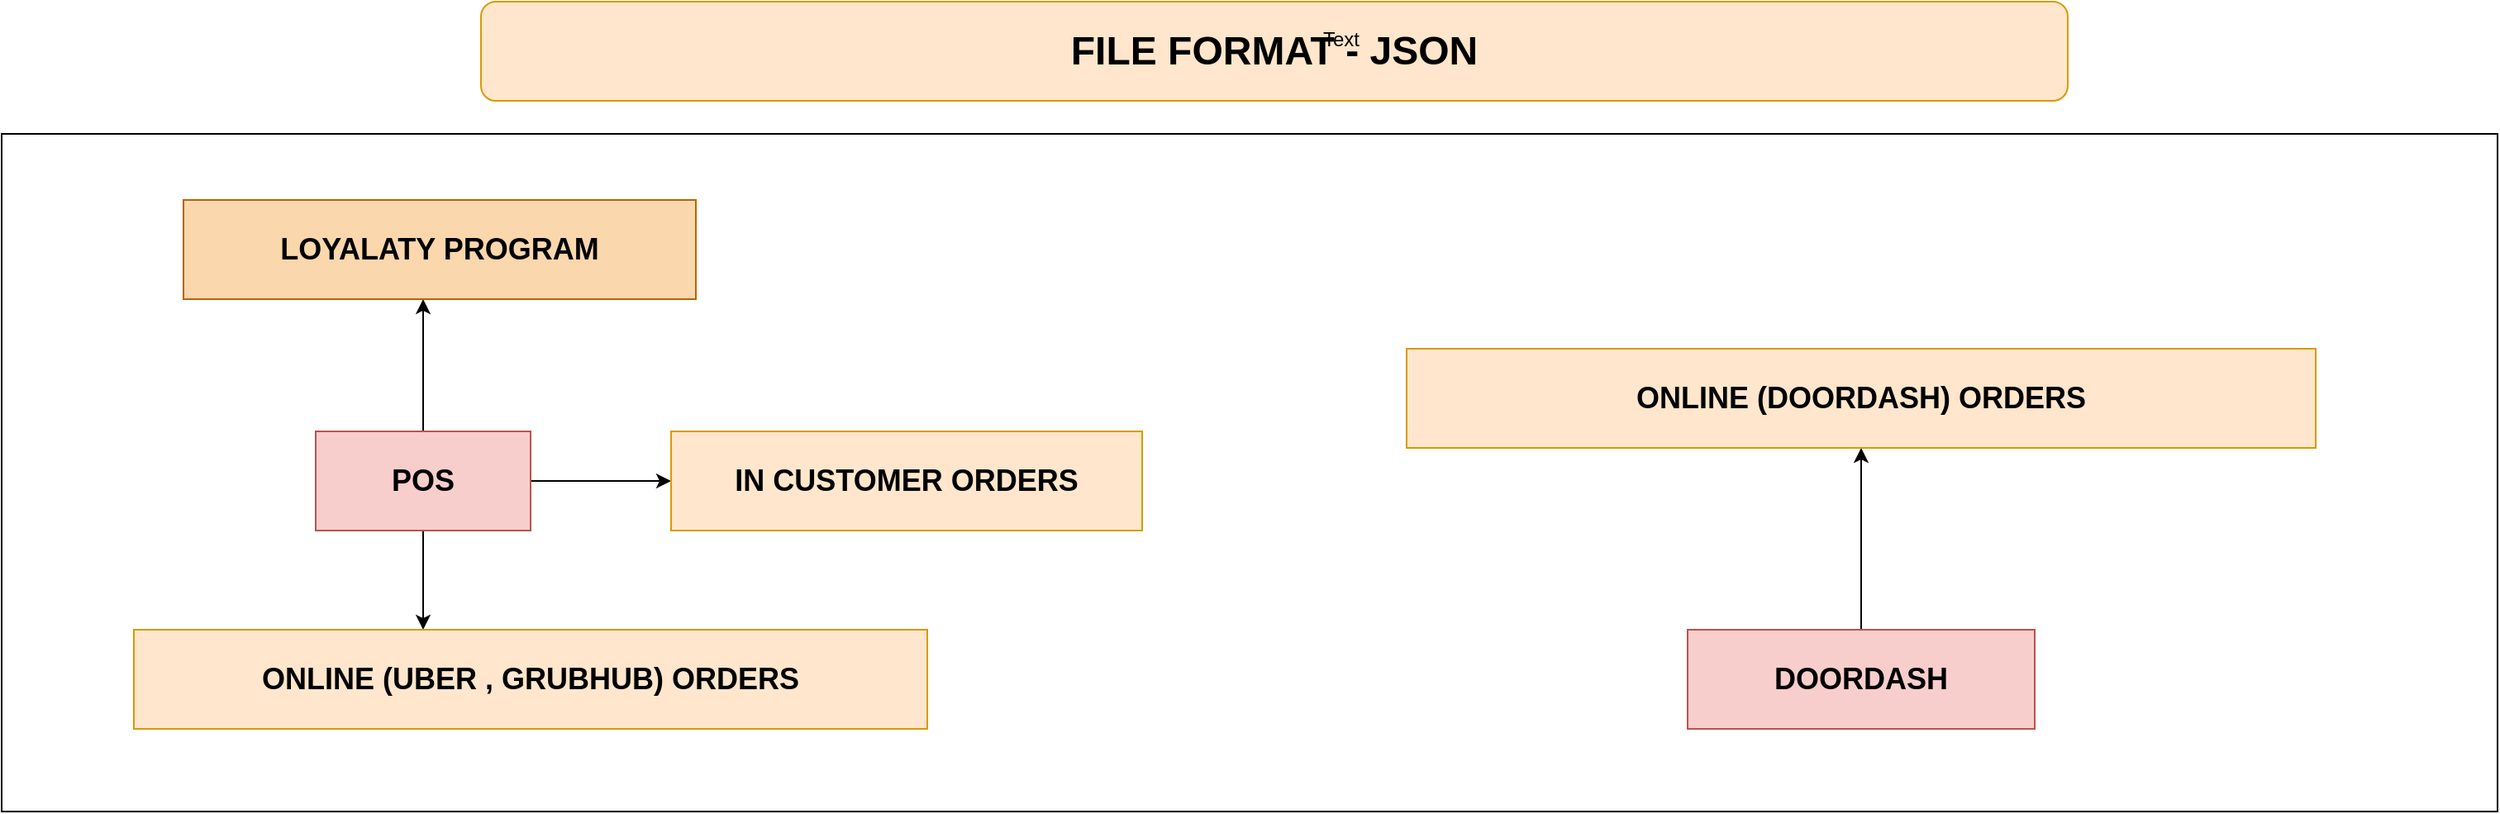 <mxfile version="26.1.0" pages="5">
  <diagram name="Point-of-Sale_SOURCE_S" id="DBf8BUJnOoRHlGhux9IC">
    <mxGraphModel dx="2899" dy="1103" grid="1" gridSize="10" guides="1" tooltips="1" connect="1" arrows="1" fold="1" page="1" pageScale="1" pageWidth="850" pageHeight="1100" math="0" shadow="0">
      <root>
        <mxCell id="0" />
        <mxCell id="1" parent="0" />
        <mxCell id="G0ueZ9c-5CWQi9ewSA1V-3" value="&lt;h1&gt;&lt;br&gt;&lt;/h1&gt;" style="rounded=0;whiteSpace=wrap;html=1;align=center;" vertex="1" parent="1">
          <mxGeometry x="-60" y="170" width="1510" height="410" as="geometry" />
        </mxCell>
        <mxCell id="G0ueZ9c-5CWQi9ewSA1V-28" value="" style="edgeStyle=orthogonalEdgeStyle;rounded=0;orthogonalLoop=1;jettySize=auto;html=1;" edge="1" parent="1" source="G0ueZ9c-5CWQi9ewSA1V-6" target="G0ueZ9c-5CWQi9ewSA1V-27">
          <mxGeometry relative="1" as="geometry">
            <Array as="points">
              <mxPoint x="200" y="350" />
              <mxPoint x="200" y="350" />
            </Array>
          </mxGeometry>
        </mxCell>
        <mxCell id="G0ueZ9c-5CWQi9ewSA1V-30" value="" style="edgeStyle=orthogonalEdgeStyle;rounded=0;orthogonalLoop=1;jettySize=auto;html=1;" edge="1" parent="1" source="G0ueZ9c-5CWQi9ewSA1V-6" target="G0ueZ9c-5CWQi9ewSA1V-29">
          <mxGeometry relative="1" as="geometry" />
        </mxCell>
        <mxCell id="G0ueZ9c-5CWQi9ewSA1V-32" value="" style="edgeStyle=orthogonalEdgeStyle;rounded=0;orthogonalLoop=1;jettySize=auto;html=1;" edge="1" parent="1" source="G0ueZ9c-5CWQi9ewSA1V-6" target="G0ueZ9c-5CWQi9ewSA1V-31">
          <mxGeometry relative="1" as="geometry">
            <Array as="points">
              <mxPoint x="195" y="490" />
              <mxPoint x="195" y="490" />
            </Array>
          </mxGeometry>
        </mxCell>
        <mxCell id="G0ueZ9c-5CWQi9ewSA1V-6" value="&lt;h2&gt;&lt;span style=&quot;font-style: normal;&quot;&gt;POS&lt;/span&gt;&lt;/h2&gt;" style="text;strokeColor=#b85450;align=center;fillColor=#f8cecc;html=1;verticalAlign=middle;whiteSpace=wrap;rounded=0;fontStyle=2" vertex="1" parent="1">
          <mxGeometry x="130" y="350" width="130" height="60" as="geometry" />
        </mxCell>
        <mxCell id="G0ueZ9c-5CWQi9ewSA1V-12" value="&lt;h1&gt;&lt;span style=&quot;font-weight: 400;&quot;&gt;&lt;i&gt;&lt;br&gt;&lt;/i&gt;&lt;/span&gt;&lt;/h1&gt;" style="text;strokeColor=none;align=center;fillColor=none;html=1;verticalAlign=middle;whiteSpace=wrap;rounded=0;" vertex="1" parent="1">
          <mxGeometry x="425" y="340" width="370" height="60" as="geometry" />
        </mxCell>
        <mxCell id="G0ueZ9c-5CWQi9ewSA1V-27" value="&lt;h2&gt;&lt;span style=&quot;font-style: normal;&quot;&gt;LOYALATY PROGRAM&lt;/span&gt;&lt;/h2&gt;" style="whiteSpace=wrap;html=1;fillColor=#fad7ac;strokeColor=#b46504;fontStyle=2" vertex="1" parent="1">
          <mxGeometry x="50" y="210" width="310" height="60" as="geometry" />
        </mxCell>
        <mxCell id="G0ueZ9c-5CWQi9ewSA1V-29" value="&lt;h2&gt;&lt;span style=&quot;font-style: normal;&quot;&gt;IN CUSTOMER ORDERS&lt;/span&gt;&lt;/h2&gt;" style="whiteSpace=wrap;html=1;fillColor=#ffe6cc;strokeColor=#d79b00;fontStyle=2" vertex="1" parent="1">
          <mxGeometry x="345" y="350" width="285" height="60" as="geometry" />
        </mxCell>
        <mxCell id="G0ueZ9c-5CWQi9ewSA1V-31" value="&lt;h2&gt;&lt;font style=&quot;font-style: normal;&quot; face=&quot;Helvetica&quot;&gt;ONLINE (UBER , GRUBHUB) ORDERS&lt;/font&gt;&lt;/h2&gt;" style="whiteSpace=wrap;html=1;fillColor=#ffe6cc;strokeColor=#d79b00;fontStyle=2" vertex="1" parent="1">
          <mxGeometry x="20" y="470" width="480" height="60" as="geometry" />
        </mxCell>
        <mxCell id="G0ueZ9c-5CWQi9ewSA1V-35" value="" style="edgeStyle=orthogonalEdgeStyle;rounded=0;orthogonalLoop=1;jettySize=auto;html=1;" edge="1" parent="1" source="G0ueZ9c-5CWQi9ewSA1V-33" target="G0ueZ9c-5CWQi9ewSA1V-34">
          <mxGeometry relative="1" as="geometry" />
        </mxCell>
        <mxCell id="G0ueZ9c-5CWQi9ewSA1V-33" value="&lt;h2&gt;&lt;span style=&quot;font-style: normal;&quot;&gt;DOORDASH&lt;/span&gt;&lt;/h2&gt;" style="text;strokeColor=#b85450;align=center;fillColor=#f8cecc;html=1;verticalAlign=middle;whiteSpace=wrap;rounded=0;fontStyle=2" vertex="1" parent="1">
          <mxGeometry x="960" y="470" width="210" height="60" as="geometry" />
        </mxCell>
        <mxCell id="G0ueZ9c-5CWQi9ewSA1V-34" value="&lt;h2&gt;&lt;span style=&quot;font-style: normal;&quot;&gt;ONLINE (DOORDASH) ORDERS&lt;/span&gt;&lt;/h2&gt;" style="whiteSpace=wrap;html=1;fillColor=#ffe6cc;strokeColor=#d79b00;fontStyle=2" vertex="1" parent="1">
          <mxGeometry x="790" y="300" width="550" height="60" as="geometry" />
        </mxCell>
        <mxCell id="0ABViqSN7IE5OMFbgjeW-1" value="&lt;h1&gt;FILE FORMAT - JSON&lt;/h1&gt;" style="rounded=1;whiteSpace=wrap;html=1;fillColor=#ffe6cc;strokeColor=#d79b00;" vertex="1" parent="1">
          <mxGeometry x="230" y="90" width="960" height="60" as="geometry" />
        </mxCell>
        <mxCell id="dQC3iY3DLpTeVmmP2nq_-1" value="Text" style="text;html=1;align=center;verticalAlign=middle;resizable=0;points=[];autosize=1;strokeColor=none;fillColor=none;" vertex="1" parent="1">
          <mxGeometry x="725" y="98" width="50" height="30" as="geometry" />
        </mxCell>
      </root>
    </mxGraphModel>
  </diagram>
  <diagram id="RDoJKK2V6jML50tlSHbP" name="Employee_Information_S ">
    <mxGraphModel dx="2284" dy="1872" grid="1" gridSize="10" guides="1" tooltips="1" connect="1" arrows="1" fold="1" page="1" pageScale="1" pageWidth="850" pageHeight="1100" math="0" shadow="0">
      <root>
        <mxCell id="0" />
        <mxCell id="1" parent="0" />
        <mxCell id="nA4qqdr1neDbwoWXbBz9-2" value="" style="rounded=1;whiteSpace=wrap;html=1;" vertex="1" parent="1">
          <mxGeometry x="-200" y="-640" width="1800" height="1100" as="geometry" />
        </mxCell>
        <mxCell id="FeGe56PWimPGESHBSNMA-10" value="" style="edgeStyle=orthogonalEdgeStyle;rounded=0;orthogonalLoop=1;jettySize=auto;html=1;" edge="1" parent="1" source="FeGe56PWimPGESHBSNMA-1" target="FeGe56PWimPGESHBSNMA-9">
          <mxGeometry relative="1" as="geometry">
            <Array as="points">
              <mxPoint x="30" y="-320" />
            </Array>
          </mxGeometry>
        </mxCell>
        <mxCell id="FeGe56PWimPGESHBSNMA-12" value="" style="edgeStyle=orthogonalEdgeStyle;rounded=0;orthogonalLoop=1;jettySize=auto;html=1;" edge="1" parent="1" source="FeGe56PWimPGESHBSNMA-1" target="FeGe56PWimPGESHBSNMA-11">
          <mxGeometry relative="1" as="geometry" />
        </mxCell>
        <mxCell id="FeGe56PWimPGESHBSNMA-16" value="" style="edgeStyle=orthogonalEdgeStyle;rounded=0;orthogonalLoop=1;jettySize=auto;html=1;" edge="1" parent="1" source="FeGe56PWimPGESHBSNMA-1" target="FeGe56PWimPGESHBSNMA-15">
          <mxGeometry relative="1" as="geometry" />
        </mxCell>
        <mxCell id="q5yWrafvDyphEXpbbj-_-3" value="" style="edgeStyle=orthogonalEdgeStyle;rounded=0;orthogonalLoop=1;jettySize=auto;html=1;" edge="1" parent="1" source="FeGe56PWimPGESHBSNMA-1" target="q5yWrafvDyphEXpbbj-_-2">
          <mxGeometry relative="1" as="geometry">
            <Array as="points">
              <mxPoint x="30" y="-320" />
              <mxPoint x="30" y="-200" />
            </Array>
          </mxGeometry>
        </mxCell>
        <mxCell id="S5fEdSj5WE5wIFuv-aSL-2" value="" style="edgeStyle=orthogonalEdgeStyle;rounded=0;orthogonalLoop=1;jettySize=auto;html=1;" edge="1" parent="1" source="FeGe56PWimPGESHBSNMA-1" target="S5fEdSj5WE5wIFuv-aSL-1">
          <mxGeometry relative="1" as="geometry">
            <Array as="points">
              <mxPoint x="30" y="-320" />
              <mxPoint x="30" y="-110" />
            </Array>
          </mxGeometry>
        </mxCell>
        <mxCell id="4ok9p7EpbPwskcTdxmrV-3" value="" style="edgeStyle=orthogonalEdgeStyle;rounded=0;orthogonalLoop=1;jettySize=auto;html=1;" edge="1" parent="1" source="FeGe56PWimPGESHBSNMA-1" target="4ok9p7EpbPwskcTdxmrV-2">
          <mxGeometry relative="1" as="geometry">
            <Array as="points">
              <mxPoint x="30" y="-320" />
              <mxPoint x="30" y="-20" />
            </Array>
          </mxGeometry>
        </mxCell>
        <mxCell id="i7hnoxLOpLd4qppuwMgX-2" value="" style="edgeStyle=orthogonalEdgeStyle;rounded=0;orthogonalLoop=1;jettySize=auto;html=1;" edge="1" parent="1" source="FeGe56PWimPGESHBSNMA-1" target="i7hnoxLOpLd4qppuwMgX-1">
          <mxGeometry relative="1" as="geometry">
            <Array as="points">
              <mxPoint x="30" y="-320" />
              <mxPoint x="30" y="70" />
            </Array>
          </mxGeometry>
        </mxCell>
        <mxCell id="i7hnoxLOpLd4qppuwMgX-13" value="" style="edgeStyle=orthogonalEdgeStyle;rounded=0;orthogonalLoop=1;jettySize=auto;html=1;" edge="1" parent="1" source="FeGe56PWimPGESHBSNMA-1" target="i7hnoxLOpLd4qppuwMgX-12">
          <mxGeometry relative="1" as="geometry">
            <Array as="points">
              <mxPoint x="30" y="-320" />
              <mxPoint x="30" y="170" />
            </Array>
          </mxGeometry>
        </mxCell>
        <mxCell id="FeGe56PWimPGESHBSNMA-1" value="" style="shape=datastore;whiteSpace=wrap;html=1;fillColor=#f8cecc;strokeColor=#b85450;" vertex="1" parent="1">
          <mxGeometry x="-180" y="-390" width="100" height="140" as="geometry" />
        </mxCell>
        <mxCell id="L8pJ4HWyzpKeCJoNcYC5-2" value="" style="edgeStyle=orthogonalEdgeStyle;rounded=0;orthogonalLoop=1;jettySize=auto;html=1;" edge="1" parent="1" source="FeGe56PWimPGESHBSNMA-9" target="L8pJ4HWyzpKeCJoNcYC5-1">
          <mxGeometry relative="1" as="geometry" />
        </mxCell>
        <mxCell id="FeGe56PWimPGESHBSNMA-9" value="&lt;h2&gt;EMPLOYEE PAY DETAILS&lt;/h2&gt;" style="whiteSpace=wrap;html=1;fillColor=#fff2cc;strokeColor=#d6b656;" vertex="1" parent="1">
          <mxGeometry x="140" y="-330" width="360" height="60" as="geometry" />
        </mxCell>
        <mxCell id="FeGe56PWimPGESHBSNMA-11" value="&lt;h2&gt;EMPLOYEE INFORMATION&lt;/h2&gt;" style="whiteSpace=wrap;html=1;fillColor=#fff2cc;strokeColor=#d6b656;" vertex="1" parent="1">
          <mxGeometry x="140" y="-420" width="350" height="60" as="geometry" />
        </mxCell>
        <mxCell id="FeGe56PWimPGESHBSNMA-15" value="&lt;h2&gt;RDMS&lt;/h2&gt;" style="whiteSpace=wrap;html=1;fillColor=#fff2cc;strokeColor=#d6b656;" vertex="1" parent="1">
          <mxGeometry x="-190" y="-200" width="120" height="60" as="geometry" />
        </mxCell>
        <mxCell id="L8pJ4HWyzpKeCJoNcYC5-4" value="" style="edgeStyle=orthogonalEdgeStyle;rounded=0;orthogonalLoop=1;jettySize=auto;html=1;" edge="1" parent="1" source="L8pJ4HWyzpKeCJoNcYC5-1" target="L8pJ4HWyzpKeCJoNcYC5-3">
          <mxGeometry relative="1" as="geometry" />
        </mxCell>
        <mxCell id="L8pJ4HWyzpKeCJoNcYC5-1" value="&lt;h2&gt;CONNECT&lt;/h2&gt;" style="rhombus;whiteSpace=wrap;html=1;fillColor=#fff2cc;strokeColor=#d6b656;fontStyle=1" vertex="1" parent="1">
          <mxGeometry x="530" y="-250" width="130" height="80" as="geometry" />
        </mxCell>
        <mxCell id="L8pJ4HWyzpKeCJoNcYC5-3" value="&lt;h2&gt;MANUAL_HOURS.CSV&lt;/h2&gt;" style="whiteSpace=wrap;html=1;fillColor=#fff2cc;strokeColor=#d6b656;fontStyle=1;" vertex="1" parent="1">
          <mxGeometry x="730" y="-240" width="280" height="60" as="geometry" />
        </mxCell>
        <mxCell id="xzl7d-cDPPeUPA4PsjqA-1" value="&lt;h1&gt;FILE FORMAT - DB&lt;/h1&gt;" style="rounded=1;whiteSpace=wrap;html=1;fillColor=#ffe6cc;strokeColor=#d79b00;" vertex="1" parent="1">
          <mxGeometry x="-110" y="-600" width="960" height="60" as="geometry" />
        </mxCell>
        <mxCell id="q5yWrafvDyphEXpbbj-_-2" value="&lt;h2&gt;MENU DETAILS&lt;/h2&gt;" style="whiteSpace=wrap;html=1;fillColor=#fff2cc;strokeColor=#d6b656;" vertex="1" parent="1">
          <mxGeometry x="140" y="-240" width="360" height="60" as="geometry" />
        </mxCell>
        <mxCell id="S5fEdSj5WE5wIFuv-aSL-1" value="&lt;h2&gt;PRIICING DETAILS&lt;/h2&gt;" style="whiteSpace=wrap;html=1;fillColor=#fff2cc;strokeColor=#d6b656;" vertex="1" parent="1">
          <mxGeometry x="140" y="-150" width="360" height="60" as="geometry" />
        </mxCell>
        <mxCell id="i7hnoxLOpLd4qppuwMgX-15" value="" style="edgeStyle=orthogonalEdgeStyle;rounded=0;orthogonalLoop=1;jettySize=auto;html=1;" edge="1" parent="1" source="4ok9p7EpbPwskcTdxmrV-2">
          <mxGeometry relative="1" as="geometry">
            <mxPoint x="620" y="-60" as="targetPoint" />
          </mxGeometry>
        </mxCell>
        <mxCell id="4ok9p7EpbPwskcTdxmrV-2" value="&lt;h2&gt;PREP TIME&lt;/h2&gt;" style="whiteSpace=wrap;html=1;fillColor=#fff2cc;strokeColor=#d6b656;" vertex="1" parent="1">
          <mxGeometry x="140" y="-50" width="360" height="60" as="geometry" />
        </mxCell>
        <mxCell id="i7hnoxLOpLd4qppuwMgX-4" value="" style="edgeStyle=orthogonalEdgeStyle;rounded=0;orthogonalLoop=1;jettySize=auto;html=1;" edge="1" parent="1" target="i7hnoxLOpLd4qppuwMgX-3">
          <mxGeometry relative="1" as="geometry">
            <mxPoint x="610" y="-60" as="sourcePoint" />
            <Array as="points">
              <mxPoint x="690" y="-60" />
              <mxPoint x="690" y="-120" />
            </Array>
          </mxGeometry>
        </mxCell>
        <mxCell id="i7hnoxLOpLd4qppuwMgX-6" value="" style="edgeStyle=orthogonalEdgeStyle;rounded=0;orthogonalLoop=1;jettySize=auto;html=1;" edge="1" parent="1" target="i7hnoxLOpLd4qppuwMgX-5">
          <mxGeometry relative="1" as="geometry">
            <mxPoint x="610" y="-60" as="sourcePoint" />
            <Array as="points">
              <mxPoint x="690" y="-60" />
              <mxPoint x="690" y="-10" />
            </Array>
          </mxGeometry>
        </mxCell>
        <mxCell id="i7hnoxLOpLd4qppuwMgX-9" value="" style="edgeStyle=orthogonalEdgeStyle;rounded=0;orthogonalLoop=1;jettySize=auto;html=1;" edge="1" parent="1" target="i7hnoxLOpLd4qppuwMgX-8">
          <mxGeometry relative="1" as="geometry">
            <mxPoint x="610" y="-60" as="sourcePoint" />
            <Array as="points">
              <mxPoint x="690" y="-60" />
              <mxPoint x="690" y="90" />
            </Array>
          </mxGeometry>
        </mxCell>
        <mxCell id="i7hnoxLOpLd4qppuwMgX-11" value="" style="edgeStyle=orthogonalEdgeStyle;rounded=0;orthogonalLoop=1;jettySize=auto;html=1;" edge="1" parent="1" target="i7hnoxLOpLd4qppuwMgX-10">
          <mxGeometry relative="1" as="geometry">
            <mxPoint x="610" y="-60" as="sourcePoint" />
            <Array as="points">
              <mxPoint x="690" y="-60" />
              <mxPoint x="690" y="190" />
            </Array>
          </mxGeometry>
        </mxCell>
        <mxCell id="i7hnoxLOpLd4qppuwMgX-1" value="&lt;h2&gt;FIXED COST&lt;/h2&gt;" style="whiteSpace=wrap;html=1;fillColor=#fff2cc;strokeColor=#d6b656;" vertex="1" parent="1">
          <mxGeometry x="140" y="40" width="370" height="60" as="geometry" />
        </mxCell>
        <mxCell id="i7hnoxLOpLd4qppuwMgX-3" value="&lt;h2&gt;&lt;b&gt;ELECTRICITY&lt;/b&gt;&lt;/h2&gt;" style="whiteSpace=wrap;html=1;fillColor=#fff2cc;strokeColor=#d6b656;" vertex="1" parent="1">
          <mxGeometry x="780" y="-150" width="170" height="60" as="geometry" />
        </mxCell>
        <mxCell id="i7hnoxLOpLd4qppuwMgX-5" value="&lt;h2&gt;GAS&lt;/h2&gt;" style="whiteSpace=wrap;html=1;fillColor=#fff2cc;strokeColor=#d6b656;" vertex="1" parent="1">
          <mxGeometry x="780" y="-40" width="170" height="60" as="geometry" />
        </mxCell>
        <mxCell id="i7hnoxLOpLd4qppuwMgX-8" value="&lt;h2&gt;WATER&lt;/h2&gt;" style="whiteSpace=wrap;html=1;fillColor=#fff2cc;strokeColor=#d6b656;" vertex="1" parent="1">
          <mxGeometry x="780" y="60" width="180" height="60" as="geometry" />
        </mxCell>
        <mxCell id="i7hnoxLOpLd4qppuwMgX-10" value="&lt;h2&gt;INSURANCE&lt;/h2&gt;" style="whiteSpace=wrap;html=1;fillColor=#fff2cc;strokeColor=#d6b656;" vertex="1" parent="1">
          <mxGeometry x="780" y="160" width="190" height="60" as="geometry" />
        </mxCell>
        <mxCell id="i7hnoxLOpLd4qppuwMgX-17" value="" style="edgeStyle=orthogonalEdgeStyle;rounded=0;orthogonalLoop=1;jettySize=auto;html=1;" edge="1" parent="1" source="i7hnoxLOpLd4qppuwMgX-12" target="i7hnoxLOpLd4qppuwMgX-16">
          <mxGeometry relative="1" as="geometry">
            <Array as="points">
              <mxPoint x="640" y="170" />
              <mxPoint x="640" y="330" />
            </Array>
          </mxGeometry>
        </mxCell>
        <mxCell id="i7hnoxLOpLd4qppuwMgX-12" value="&lt;h2&gt;VARIABLE COST&lt;/h2&gt;" style="whiteSpace=wrap;html=1;fillColor=#fff2cc;strokeColor=#d6b656;" vertex="1" parent="1">
          <mxGeometry x="140" y="140" width="380" height="60" as="geometry" />
        </mxCell>
        <mxCell id="i7hnoxLOpLd4qppuwMgX-16" value="&lt;h2&gt;Delivery Platform Fees&lt;/h2&gt;" style="whiteSpace=wrap;html=1;fillColor=#fff2cc;strokeColor=#d6b656;" vertex="1" parent="1">
          <mxGeometry x="780" y="290" width="210" height="60" as="geometry" />
        </mxCell>
      </root>
    </mxGraphModel>
  </diagram>
  <diagram id="y67Ujxjb7Ygu5AIMj7nP" name="INVENTORY_S">
    <mxGraphModel dx="1434" dy="772" grid="1" gridSize="10" guides="1" tooltips="1" connect="1" arrows="1" fold="1" page="1" pageScale="1" pageWidth="850" pageHeight="1100" math="0" shadow="0">
      <root>
        <mxCell id="0" />
        <mxCell id="1" parent="0" />
        <mxCell id="EGY79gkriBtGABU1D2Ez-2" value="" style="rounded=1;whiteSpace=wrap;html=1;" vertex="1" parent="1">
          <mxGeometry x="110" y="170" width="1230" height="330" as="geometry" />
        </mxCell>
        <mxCell id="fmRcUc9ZKU5fPfaNwhGB-3" value="" style="edgeStyle=orthogonalEdgeStyle;rounded=0;orthogonalLoop=1;jettySize=auto;html=1;" edge="1" parent="1" source="H48ATomLCxCJt7DbA24i-2" target="fmRcUc9ZKU5fPfaNwhGB-2">
          <mxGeometry relative="1" as="geometry">
            <Array as="points">
              <mxPoint x="360" y="343" />
              <mxPoint x="360" y="423" />
            </Array>
          </mxGeometry>
        </mxCell>
        <mxCell id="fmRcUc9ZKU5fPfaNwhGB-6" value="" style="edgeStyle=orthogonalEdgeStyle;rounded=0;orthogonalLoop=1;jettySize=auto;html=1;" edge="1" parent="1" source="H48ATomLCxCJt7DbA24i-2" target="fmRcUc9ZKU5fPfaNwhGB-5">
          <mxGeometry relative="1" as="geometry" />
        </mxCell>
        <mxCell id="fmRcUc9ZKU5fPfaNwhGB-8" value="" style="edgeStyle=orthogonalEdgeStyle;rounded=0;orthogonalLoop=1;jettySize=auto;html=1;" edge="1" parent="1" source="H48ATomLCxCJt7DbA24i-2" target="fmRcUc9ZKU5fPfaNwhGB-7">
          <mxGeometry relative="1" as="geometry">
            <Array as="points">
              <mxPoint x="360" y="343" />
              <mxPoint x="360" y="230" />
            </Array>
          </mxGeometry>
        </mxCell>
        <mxCell id="H48ATomLCxCJt7DbA24i-2" value="" style="outlineConnect=0;dashed=0;verticalLabelPosition=bottom;verticalAlign=top;align=center;html=1;shape=mxgraph.aws3.inventory;fillColor=#759C3E;gradientColor=none;" vertex="1" parent="1">
          <mxGeometry x="180" y="290" width="90" height="105" as="geometry" />
        </mxCell>
        <mxCell id="fmRcUc9ZKU5fPfaNwhGB-1" value="&lt;h2&gt;INVENTORY&lt;/h2&gt;" style="whiteSpace=wrap;html=1;fillColor=#fff2cc;strokeColor=#d6b656;" vertex="1" parent="1">
          <mxGeometry x="165" y="410" width="120" height="60" as="geometry" />
        </mxCell>
        <mxCell id="ABvOr5UTbqBhOVtoYWAr-8" value="" style="edgeStyle=orthogonalEdgeStyle;rounded=0;orthogonalLoop=1;jettySize=auto;html=1;" edge="1" parent="1" source="fmRcUc9ZKU5fPfaNwhGB-2" target="ABvOr5UTbqBhOVtoYWAr-7">
          <mxGeometry relative="1" as="geometry" />
        </mxCell>
        <mxCell id="fmRcUc9ZKU5fPfaNwhGB-2" value="&lt;h2&gt;Inventory_Source_LocalSupplier&lt;/h2&gt;" style="whiteSpace=wrap;html=1;verticalAlign=top;fillColor=#fff2cc;dashed=0;strokeColor=#d6b656;align=center;" vertex="1" parent="1">
          <mxGeometry x="460" y="395" width="330" height="55" as="geometry" />
        </mxCell>
        <mxCell id="ABvOr5UTbqBhOVtoYWAr-6" value="" style="edgeStyle=orthogonalEdgeStyle;rounded=0;orthogonalLoop=1;jettySize=auto;html=1;" edge="1" parent="1" source="fmRcUc9ZKU5fPfaNwhGB-5" target="ABvOr5UTbqBhOVtoYWAr-5">
          <mxGeometry relative="1" as="geometry" />
        </mxCell>
        <mxCell id="fmRcUc9ZKU5fPfaNwhGB-5" value="&lt;h2&gt;Inventory_Source_NYWholesale&lt;/h2&gt;" style="whiteSpace=wrap;html=1;verticalAlign=top;fillColor=#fff2cc;dashed=0;strokeColor=#d6b656;" vertex="1" parent="1">
          <mxGeometry x="460" y="312.5" width="330" height="60" as="geometry" />
        </mxCell>
        <mxCell id="ABvOr5UTbqBhOVtoYWAr-2" value="" style="edgeStyle=orthogonalEdgeStyle;rounded=0;orthogonalLoop=1;jettySize=auto;html=1;" edge="1" parent="1" source="fmRcUc9ZKU5fPfaNwhGB-7" target="ABvOr5UTbqBhOVtoYWAr-1">
          <mxGeometry relative="1" as="geometry" />
        </mxCell>
        <mxCell id="fmRcUc9ZKU5fPfaNwhGB-7" value="&lt;h2&gt;Inventory_Source_RestaurantDepot&lt;/h2&gt;" style="whiteSpace=wrap;html=1;verticalAlign=top;fillColor=#fff2cc;dashed=0;strokeColor=#d6b656;" vertex="1" parent="1">
          <mxGeometry x="460" y="220" width="330" height="60" as="geometry" />
        </mxCell>
        <mxCell id="0rJkVmumo3QyL-qMjPjL-1" value="&lt;h1&gt;FILE FORMAT - PDF / CSV&lt;/h1&gt;" style="rounded=1;whiteSpace=wrap;html=1;fillColor=#ffe6cc;strokeColor=#d79b00;" vertex="1" parent="1">
          <mxGeometry x="110" y="100" width="960" height="60" as="geometry" />
        </mxCell>
        <mxCell id="ABvOr5UTbqBhOVtoYWAr-10" value="" style="edgeStyle=orthogonalEdgeStyle;rounded=0;orthogonalLoop=1;jettySize=auto;html=1;" edge="1" parent="1" source="ABvOr5UTbqBhOVtoYWAr-1" target="ABvOr5UTbqBhOVtoYWAr-9">
          <mxGeometry relative="1" as="geometry" />
        </mxCell>
        <mxCell id="ABvOr5UTbqBhOVtoYWAr-1" value="" style="rhombus;whiteSpace=wrap;html=1;verticalAlign=top;fillColor=#fff2cc;strokeColor=#d6b656;dashed=0;" vertex="1" parent="1">
          <mxGeometry x="860" y="210" width="80" height="80" as="geometry" />
        </mxCell>
        <mxCell id="ABvOr5UTbqBhOVtoYWAr-12" value="" style="edgeStyle=orthogonalEdgeStyle;rounded=0;orthogonalLoop=1;jettySize=auto;html=1;" edge="1" parent="1" source="ABvOr5UTbqBhOVtoYWAr-5" target="ABvOr5UTbqBhOVtoYWAr-11">
          <mxGeometry relative="1" as="geometry" />
        </mxCell>
        <mxCell id="ABvOr5UTbqBhOVtoYWAr-5" value="" style="rhombus;whiteSpace=wrap;html=1;verticalAlign=top;fillColor=#fff2cc;strokeColor=#d6b656;dashed=0;" vertex="1" parent="1">
          <mxGeometry x="860" y="295" width="80" height="80" as="geometry" />
        </mxCell>
        <mxCell id="ABvOr5UTbqBhOVtoYWAr-14" value="" style="edgeStyle=orthogonalEdgeStyle;rounded=0;orthogonalLoop=1;jettySize=auto;html=1;" edge="1" parent="1" source="ABvOr5UTbqBhOVtoYWAr-7" target="ABvOr5UTbqBhOVtoYWAr-13">
          <mxGeometry relative="1" as="geometry" />
        </mxCell>
        <mxCell id="ABvOr5UTbqBhOVtoYWAr-7" value="" style="rhombus;whiteSpace=wrap;html=1;verticalAlign=top;fillColor=#fff2cc;strokeColor=#d6b656;dashed=0;" vertex="1" parent="1">
          <mxGeometry x="860" y="382.5" width="80" height="80" as="geometry" />
        </mxCell>
        <mxCell id="ABvOr5UTbqBhOVtoYWAr-9" value="" style="whiteSpace=wrap;html=1;verticalAlign=top;fillColor=#fff2cc;strokeColor=#d6b656;dashed=0;" vertex="1" parent="1">
          <mxGeometry x="1060" y="305" width="120" height="60" as="geometry" />
        </mxCell>
        <mxCell id="ABvOr5UTbqBhOVtoYWAr-11" value="" style="whiteSpace=wrap;html=1;verticalAlign=top;fillColor=#fff2cc;strokeColor=#d6b656;dashed=0;" vertex="1" parent="1">
          <mxGeometry x="1060" y="305" width="120" height="60" as="geometry" />
        </mxCell>
        <mxCell id="ABvOr5UTbqBhOVtoYWAr-13" value="&lt;h2&gt;Inventory cost&lt;/h2&gt;" style="whiteSpace=wrap;html=1;verticalAlign=top;fillColor=#fff2cc;strokeColor=#d6b656;dashed=0;fontStyle=1" vertex="1" parent="1">
          <mxGeometry x="1060" y="305" width="150" height="75" as="geometry" />
        </mxCell>
      </root>
    </mxGraphModel>
  </diagram>
  <diagram id="Jv0vvwktn0zpQnj5s3y4" name="WASTAGE_S">
    <mxGraphModel dx="1434" dy="1872" grid="1" gridSize="10" guides="1" tooltips="1" connect="1" arrows="1" fold="1" page="1" pageScale="1" pageWidth="850" pageHeight="1100" math="0" shadow="0">
      <root>
        <mxCell id="0" />
        <mxCell id="1" parent="0" />
        <mxCell id="3Gav-AhmRW-6F2K0I_Dt-1" value="" style="rounded=0;whiteSpace=wrap;html=1;" vertex="1" parent="1">
          <mxGeometry x="30" y="90" width="1300" height="435" as="geometry" />
        </mxCell>
        <mxCell id="OBhM8g8AxqCx4a0QETf9-3" value="" style="edgeStyle=orthogonalEdgeStyle;rounded=0;orthogonalLoop=1;jettySize=auto;html=1;" edge="1" parent="1" source="OBhM8g8AxqCx4a0QETf9-1" target="OBhM8g8AxqCx4a0QETf9-2">
          <mxGeometry relative="1" as="geometry">
            <Array as="points">
              <mxPoint x="420" y="270" />
              <mxPoint x="420" y="270" />
            </Array>
          </mxGeometry>
        </mxCell>
        <mxCell id="OBhM8g8AxqCx4a0QETf9-5" value="" style="edgeStyle=orthogonalEdgeStyle;rounded=0;orthogonalLoop=1;jettySize=auto;html=1;" edge="1" parent="1" source="OBhM8g8AxqCx4a0QETf9-1">
          <mxGeometry relative="1" as="geometry">
            <mxPoint x="470" y="160" as="targetPoint" />
            <Array as="points">
              <mxPoint x="280" y="270" />
              <mxPoint x="280" y="160" />
            </Array>
          </mxGeometry>
        </mxCell>
        <mxCell id="zo1kKdM3mH7C0OmoigbX-2" value="" style="edgeStyle=orthogonalEdgeStyle;rounded=0;orthogonalLoop=1;jettySize=auto;html=1;" edge="1" parent="1" source="OBhM8g8AxqCx4a0QETf9-1" target="zo1kKdM3mH7C0OmoigbX-1">
          <mxGeometry relative="1" as="geometry">
            <Array as="points">
              <mxPoint x="280" y="270" />
              <mxPoint x="280" y="380" />
            </Array>
          </mxGeometry>
        </mxCell>
        <mxCell id="OBhM8g8AxqCx4a0QETf9-1" value="" style="dashed=0;outlineConnect=0;html=1;align=center;labelPosition=center;verticalLabelPosition=bottom;verticalAlign=top;shape=mxgraph.weblogos.github" vertex="1" parent="1">
          <mxGeometry x="100" y="220" width="110" height="100" as="geometry" />
        </mxCell>
        <mxCell id="SaQfzugQV3ICW1yOuWdy-2" value="" style="edgeStyle=orthogonalEdgeStyle;rounded=0;orthogonalLoop=1;jettySize=auto;html=1;" edge="1" parent="1" source="OBhM8g8AxqCx4a0QETf9-2" target="SaQfzugQV3ICW1yOuWdy-1">
          <mxGeometry relative="1" as="geometry">
            <Array as="points">
              <mxPoint x="760" y="280" />
              <mxPoint x="760" y="280" />
            </Array>
          </mxGeometry>
        </mxCell>
        <mxCell id="SaQfzugQV3ICW1yOuWdy-4" value="" style="edgeStyle=orthogonalEdgeStyle;rounded=0;orthogonalLoop=1;jettySize=auto;html=1;" edge="1" parent="1" source="OBhM8g8AxqCx4a0QETf9-2" target="SaQfzugQV3ICW1yOuWdy-3">
          <mxGeometry relative="1" as="geometry">
            <Array as="points">
              <mxPoint x="720" y="280" />
              <mxPoint x="720" y="360" />
            </Array>
          </mxGeometry>
        </mxCell>
        <mxCell id="OBhM8g8AxqCx4a0QETf9-2" value="&lt;h2&gt;WASTAGE DETAILS&lt;/h2&gt;" style="whiteSpace=wrap;html=1;verticalAlign=top;dashed=0;fillColor=#d5e8d4;strokeColor=#82b366;fontFamily=Helvetica;align=center;" vertex="1" parent="1">
          <mxGeometry x="470" y="240" width="220" height="80" as="geometry" />
        </mxCell>
        <mxCell id="zo1kKdM3mH7C0OmoigbX-1" value="&lt;h2&gt;REFUND&lt;/h2&gt;" style="whiteSpace=wrap;html=1;verticalAlign=top;dashed=0;fillColor=#d5e8d4;strokeColor=#82b366;" vertex="1" parent="1">
          <mxGeometry x="460" y="350" width="240" height="60" as="geometry" />
        </mxCell>
        <mxCell id="SaQfzugQV3ICW1yOuWdy-1" value="&lt;h2&gt;RAW MATERIALS&lt;/h2&gt;" style="whiteSpace=wrap;html=1;verticalAlign=top;fillColor=#d5e8d4;strokeColor=#82b366;dashed=0;" vertex="1" parent="1">
          <mxGeometry x="800" y="250" width="330" height="60" as="geometry" />
        </mxCell>
        <mxCell id="SaQfzugQV3ICW1yOuWdy-3" value="&lt;h2&gt;PRODUCTS&lt;/h2&gt;" style="whiteSpace=wrap;html=1;verticalAlign=top;fillColor=#d5e8d4;strokeColor=#82b366;dashed=0;" vertex="1" parent="1">
          <mxGeometry x="800" y="330" width="330" height="60" as="geometry" />
        </mxCell>
        <mxCell id="LcwRnpHTbjusFOQ71vus-1" value="&lt;h2&gt;MANUAL_HOURS&lt;/h2&gt;" style="whiteSpace=wrap;html=1;verticalAlign=top;dashed=0;fontStyle=1;fontFamily=Helvetica;fillColor=#d5e8d4;strokeColor=#82b366;" vertex="1" parent="1">
          <mxGeometry x="1020" y="105" width="240" height="60" as="geometry" />
        </mxCell>
        <mxCell id="AhAlCtiH9WvBkOBbDPrn-1" value="&lt;h1&gt;FILE FORMAT - CSV&lt;/h1&gt;" style="rounded=1;whiteSpace=wrap;html=1;fillColor=#ffe6cc;strokeColor=#d79b00;" vertex="1" parent="1">
          <mxGeometry x="160" y="-10" width="960" height="60" as="geometry" />
        </mxCell>
        <mxCell id="FLfMkhIQNDy5Mk7C1nxS-2" value="" style="edgeStyle=orthogonalEdgeStyle;rounded=0;orthogonalLoop=1;jettySize=auto;html=1;" edge="1" parent="1" source="FLfMkhIQNDy5Mk7C1nxS-4" target="LcwRnpHTbjusFOQ71vus-1">
          <mxGeometry relative="1" as="geometry">
            <mxPoint x="810" y="220" as="targetPoint" />
            <Array as="points">
              <mxPoint x="970" y="138" />
              <mxPoint x="970" y="138" />
            </Array>
          </mxGeometry>
        </mxCell>
        <mxCell id="FLfMkhIQNDy5Mk7C1nxS-5" value="" style="edgeStyle=orthogonalEdgeStyle;rounded=0;orthogonalLoop=1;jettySize=auto;html=1;" edge="1" parent="1" source="tl6y3I-_oOfpqrEfDco_-1" target="FLfMkhIQNDy5Mk7C1nxS-4">
          <mxGeometry relative="1" as="geometry" />
        </mxCell>
        <mxCell id="tl6y3I-_oOfpqrEfDco_-1" value="&lt;h2&gt;EMPLOYEE SCHEDULE&lt;/h2&gt;" style="whiteSpace=wrap;html=1;verticalAlign=top;dashed=0;fillColor=#d5e8d4;strokeColor=#82b366;fontFamily=Helvetica;align=center;" vertex="1" parent="1">
          <mxGeometry x="470" y="120" width="220" height="80" as="geometry" />
        </mxCell>
        <mxCell id="FLfMkhIQNDy5Mk7C1nxS-6" value="" style="edgeStyle=orthogonalEdgeStyle;rounded=0;orthogonalLoop=1;jettySize=auto;html=1;" edge="1" parent="1" source="tl6y3I-_oOfpqrEfDco_-1" target="FLfMkhIQNDy5Mk7C1nxS-4">
          <mxGeometry relative="1" as="geometry">
            <mxPoint x="690" y="160" as="sourcePoint" />
            <mxPoint x="850" y="160" as="targetPoint" />
            <Array as="points" />
          </mxGeometry>
        </mxCell>
        <mxCell id="FLfMkhIQNDy5Mk7C1nxS-4" value="&lt;h3&gt;CONNECT&lt;/h3&gt;" style="rhombus;whiteSpace=wrap;html=1;verticalAlign=top;fillColor=#d5e8d4;strokeColor=#82b366;dashed=0;align=center;" vertex="1" parent="1">
          <mxGeometry x="770" y="105" width="150" height="65" as="geometry" />
        </mxCell>
      </root>
    </mxGraphModel>
  </diagram>
  <diagram id="QXUxASj5MIgN-5lhzNqg" name="Base Architecture">
    <mxGraphModel dx="4568" dy="1544" grid="1" gridSize="10" guides="1" tooltips="1" connect="1" arrows="1" fold="1" page="1" pageScale="1" pageWidth="850" pageHeight="1100" math="0" shadow="0">
      <root>
        <mxCell id="0" />
        <mxCell id="1" parent="0" />
        <UserObject label="" id="oEPplKXT8IkA4QVlnFCi-1">
          <mxCell style="rounded=1;whiteSpace=wrap;html=1;fillColor=#ffe6cc;strokeColor=#d79b00;" vertex="1" parent="1">
            <mxGeometry x="-1090" y="10" width="2230" height="1210" as="geometry" />
          </mxCell>
        </UserObject>
        <mxCell id="r4xDjD_CegjrLUAw1O4t-3" value="" style="rounded=1;whiteSpace=wrap;html=1;rotation=90;" vertex="1" parent="1">
          <mxGeometry x="-720.27" y="314.06" width="1033.71" height="474.37" as="geometry" />
        </mxCell>
        <mxCell id="oEPplKXT8IkA4QVlnFCi-3" value="" style="shape=datastore;whiteSpace=wrap;html=1;" vertex="1" parent="1">
          <mxGeometry x="-235.8" y="390" width="60" height="60" as="geometry" />
        </mxCell>
        <mxCell id="P4g3A6VgQa3E7RKJDKMG-1" value="" style="sketch=0;pointerEvents=1;shadow=0;dashed=0;html=1;strokeColor=none;fillColor=#505050;labelPosition=center;verticalLabelPosition=bottom;verticalAlign=top;outlineConnect=0;align=center;shape=mxgraph.office.users.csv_file;" vertex="1" parent="1">
          <mxGeometry x="-229.1" y="560" width="59" height="43" as="geometry" />
        </mxCell>
        <mxCell id="P4g3A6VgQa3E7RKJDKMG-2" value="" style="dashed=0;outlineConnect=0;html=1;align=center;labelPosition=center;verticalLabelPosition=bottom;verticalAlign=top;shape=mxgraph.webicons.adobe_pdf;fillColor=#F40C0C;gradientColor=#610603" vertex="1" parent="1">
          <mxGeometry x="-230.35" y="740" width="49.1" height="50" as="geometry" />
        </mxCell>
        <mxCell id="P4g3A6VgQa3E7RKJDKMG-14" value="" style="rounded=1;whiteSpace=wrap;html=1;rotation=-90;" vertex="1" parent="1">
          <mxGeometry x="-705" y="220" width="340" height="100" as="geometry" />
        </mxCell>
        <mxCell id="P4g3A6VgQa3E7RKJDKMG-3" value="" style="shape=image;html=1;verticalAlign=top;verticalLabelPosition=bottom;labelBackgroundColor=#ffffff;imageAspect=0;aspect=fixed;image=https://cdn0.iconfinder.com/data/icons/picons-social/57/70-uber-2-128.png" vertex="1" parent="1">
          <mxGeometry x="-570" y="110" width="70" height="70" as="geometry" />
        </mxCell>
        <mxCell id="P4g3A6VgQa3E7RKJDKMG-4" value="" style="shape=image;html=1;verticalAlign=top;verticalLabelPosition=bottom;labelBackgroundColor=#ffffff;imageAspect=0;aspect=fixed;image=https://cdn2.iconfinder.com/data/icons/competitive-strategy-and-corporate-training/512/747_Analysis_analytical_management_online_platform_Business_Management-128.png" vertex="1" parent="1">
          <mxGeometry x="-250.8" y="200" width="90" height="90" as="geometry" />
        </mxCell>
        <mxCell id="P4g3A6VgQa3E7RKJDKMG-5" value="" style="shape=actor;whiteSpace=wrap;html=1;" vertex="1" parent="1">
          <mxGeometry x="-550" y="230" width="40" height="60" as="geometry" />
        </mxCell>
        <mxCell id="P4g3A6VgQa3E7RKJDKMG-6" value="" style="shape=image;html=1;verticalAlign=top;verticalLabelPosition=bottom;labelBackgroundColor=#ffffff;imageAspect=0;aspect=fixed;image=https://cdn1.iconfinder.com/data/icons/actnia-ecommerce-delivery/24/drink-128.png" vertex="1" parent="1">
          <mxGeometry x="-580" y="320" width="100" height="100" as="geometry" />
        </mxCell>
        <mxCell id="oEPplKXT8IkA4QVlnFCi-2" value="" style="sketch=0;points=[[0.015,0.015,0],[0.985,0.015,0],[0.985,0.985,0],[0.015,0.985,0],[0.25,0,0],[0.5,0,0],[0.75,0,0],[1,0.25,0],[1,0.5,0],[1,0.75,0],[0.75,1,0],[0.5,1,0],[0.25,1,0],[0,0.75,0],[0,0.5,0],[0,0.25,0]];verticalLabelPosition=bottom;html=1;verticalAlign=top;aspect=fixed;align=center;pointerEvents=1;shape=mxgraph.cisco19.pos;fillColor=#005073;strokeColor=none;" vertex="1" parent="1">
          <mxGeometry x="-237.8" y="60" width="64" height="50" as="geometry" />
        </mxCell>
        <mxCell id="P4g3A6VgQa3E7RKJDKMG-19" value="&lt;h2&gt;UBER&lt;/h2&gt;" style="text;strokeColor=none;align=center;fillColor=none;html=1;verticalAlign=middle;whiteSpace=wrap;rounded=0;" vertex="1" parent="1">
          <mxGeometry x="-860" y="135" width="100" height="40" as="geometry" />
        </mxCell>
        <mxCell id="P4g3A6VgQa3E7RKJDKMG-20" value="&lt;h2&gt;INCUSTOMER ORDERS&lt;/h2&gt;" style="text;strokeColor=none;align=center;fillColor=none;html=1;verticalAlign=middle;whiteSpace=wrap;rounded=0;" vertex="1" parent="1">
          <mxGeometry x="-940" y="240" width="300" height="40" as="geometry" />
        </mxCell>
        <mxCell id="P4g3A6VgQa3E7RKJDKMG-21" value="&lt;h2&gt;GRUBHUB&lt;/h2&gt;" style="text;strokeColor=none;align=center;fillColor=none;html=1;verticalAlign=middle;whiteSpace=wrap;rounded=0;" vertex="1" parent="1">
          <mxGeometry x="-950" y="360" width="300" height="40" as="geometry" />
        </mxCell>
        <mxCell id="P4g3A6VgQa3E7RKJDKMG-22" value="&lt;h2&gt;POS - JSON FORMAT&lt;/h2&gt;" style="text;strokeColor=none;align=center;fillColor=none;html=1;verticalAlign=middle;whiteSpace=wrap;rounded=0;" vertex="1" parent="1">
          <mxGeometry x="-310" y="130" width="240" height="40" as="geometry" />
        </mxCell>
        <mxCell id="P4g3A6VgQa3E7RKJDKMG-24" value="&lt;h2&gt;DOORDASH - JSON FORMAT&lt;/h2&gt;" style="text;strokeColor=none;align=center;fillColor=none;html=1;verticalAlign=middle;whiteSpace=wrap;rounded=0;" vertex="1" parent="1">
          <mxGeometry x="-355.8" y="310" width="300" height="40" as="geometry" />
        </mxCell>
        <mxCell id="P4g3A6VgQa3E7RKJDKMG-23" style="edgeStyle=orthogonalEdgeStyle;rounded=0;orthogonalLoop=1;jettySize=auto;html=1;entryX=0;entryY=0.5;entryDx=0;entryDy=0;entryPerimeter=0;" edge="1" parent="1" source="P4g3A6VgQa3E7RKJDKMG-14" target="oEPplKXT8IkA4QVlnFCi-2">
          <mxGeometry relative="1" as="geometry" />
        </mxCell>
        <mxCell id="P4g3A6VgQa3E7RKJDKMG-25" value="&lt;h2&gt;RDBMS (EMPLOYEE / FOOD INFO)&lt;/h2&gt;" style="text;strokeColor=none;align=center;fillColor=none;html=1;verticalAlign=middle;whiteSpace=wrap;rounded=0;" vertex="1" parent="1">
          <mxGeometry x="-420" y="470" width="495.8" height="40" as="geometry" />
        </mxCell>
        <mxCell id="dswduZ5NOVQrboUnReNC-1" value="&lt;h2&gt;CSV - VENDOR / PURCHASE / WASTAGE INFORMATION&amp;nbsp;&lt;/h2&gt;" style="text;strokeColor=none;align=center;fillColor=none;html=1;verticalAlign=middle;whiteSpace=wrap;rounded=0;" vertex="1" parent="1">
          <mxGeometry x="-425" y="630" width="460" height="40" as="geometry" />
        </mxCell>
        <mxCell id="r4xDjD_CegjrLUAw1O4t-1" value="&lt;h2&gt;PDF- PURCHASE INFORMATION&amp;nbsp;&lt;/h2&gt;" style="text;strokeColor=none;align=center;fillColor=none;html=1;verticalAlign=middle;whiteSpace=wrap;rounded=0;" vertex="1" parent="1">
          <mxGeometry x="-442.1" y="820" width="540" height="40" as="geometry" />
        </mxCell>
        <mxCell id="r4xDjD_CegjrLUAw1O4t-2" value="" style="shape=image;html=1;verticalAlign=top;verticalLabelPosition=bottom;labelBackgroundColor=#ffffff;imageAspect=0;aspect=fixed;image=https://cdn2.iconfinder.com/data/icons/weather-color-2/500/weather-02-128.png" vertex="1" parent="1">
          <mxGeometry x="-250.8" y="880" width="100" height="100" as="geometry" />
        </mxCell>
        <mxCell id="r4xDjD_CegjrLUAw1O4t-4" value="&lt;h2&gt;JSON - WEATHER DATA&lt;/h2&gt;" style="text;strokeColor=none;align=center;fillColor=none;html=1;verticalAlign=middle;whiteSpace=wrap;rounded=0;" vertex="1" parent="1">
          <mxGeometry x="-465" y="980" width="540" height="40" as="geometry" />
        </mxCell>
      </root>
    </mxGraphModel>
  </diagram>
</mxfile>
